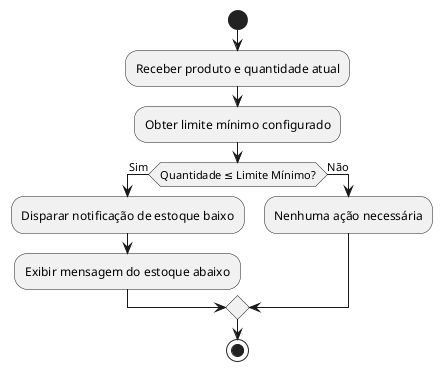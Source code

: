 @startuml
start

:Receber produto e quantidade atual;
:Obter limite mínimo configurado;
if (Quantidade ≤ Limite Mínimo?) then (Sim)
  :Disparar notificação de estoque baixo;
  :Exibir mensagem do estoque abaixo;
else (Não)
  :Nenhuma ação necessária;
endif

stop
@enduml